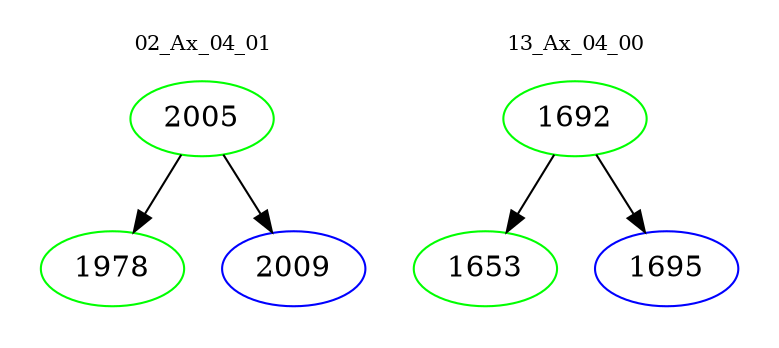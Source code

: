 digraph{
subgraph cluster_0 {
color = white
label = "02_Ax_04_01";
fontsize=10;
T0_2005 [label="2005", color="green"]
T0_2005 -> T0_1978 [color="black"]
T0_1978 [label="1978", color="green"]
T0_2005 -> T0_2009 [color="black"]
T0_2009 [label="2009", color="blue"]
}
subgraph cluster_1 {
color = white
label = "13_Ax_04_00";
fontsize=10;
T1_1692 [label="1692", color="green"]
T1_1692 -> T1_1653 [color="black"]
T1_1653 [label="1653", color="green"]
T1_1692 -> T1_1695 [color="black"]
T1_1695 [label="1695", color="blue"]
}
}
